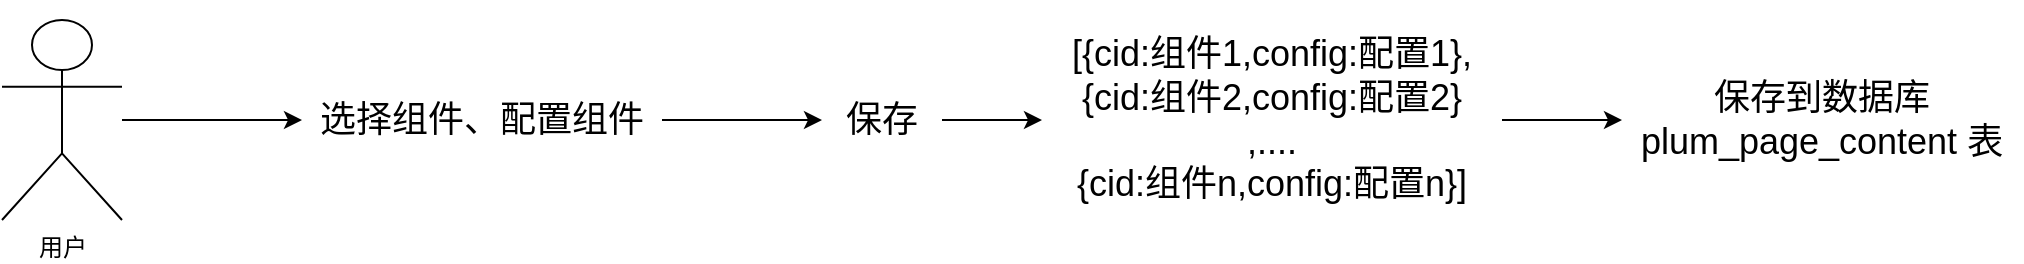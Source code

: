 <mxfile version="13.10.9" type="github">
  <diagram id="tIzCXE4-PxEZl2wt9lBP" name="Page-1">
    <mxGraphModel dx="1422" dy="762" grid="1" gridSize="10" guides="1" tooltips="1" connect="1" arrows="1" fold="1" page="1" pageScale="1" pageWidth="1169" pageHeight="827" math="0" shadow="0">
      <root>
        <mxCell id="0" />
        <mxCell id="1" parent="0" />
        <mxCell id="ZcQAhdeDkrUvlJ8ZgBCD-4" style="edgeStyle=orthogonalEdgeStyle;rounded=0;orthogonalLoop=1;jettySize=auto;html=1;" edge="1" parent="1" source="ZcQAhdeDkrUvlJ8ZgBCD-1" target="ZcQAhdeDkrUvlJ8ZgBCD-2">
          <mxGeometry relative="1" as="geometry" />
        </mxCell>
        <mxCell id="ZcQAhdeDkrUvlJ8ZgBCD-1" value="用户" style="shape=umlActor;verticalLabelPosition=bottom;verticalAlign=top;html=1;outlineConnect=0;" vertex="1" parent="1">
          <mxGeometry x="50" y="240" width="60" height="100" as="geometry" />
        </mxCell>
        <mxCell id="ZcQAhdeDkrUvlJ8ZgBCD-5" style="edgeStyle=orthogonalEdgeStyle;rounded=0;orthogonalLoop=1;jettySize=auto;html=1;" edge="1" parent="1" source="ZcQAhdeDkrUvlJ8ZgBCD-2" target="ZcQAhdeDkrUvlJ8ZgBCD-3">
          <mxGeometry relative="1" as="geometry" />
        </mxCell>
        <mxCell id="ZcQAhdeDkrUvlJ8ZgBCD-2" value="&lt;span style=&quot;font-size: 18px&quot;&gt;选择组件、配置组件&lt;/span&gt;" style="text;html=1;strokeColor=none;fillColor=none;align=center;verticalAlign=middle;whiteSpace=wrap;rounded=0;" vertex="1" parent="1">
          <mxGeometry x="200" y="275" width="180" height="30" as="geometry" />
        </mxCell>
        <mxCell id="ZcQAhdeDkrUvlJ8ZgBCD-8" style="edgeStyle=orthogonalEdgeStyle;rounded=0;orthogonalLoop=1;jettySize=auto;html=1;exitX=1;exitY=0.5;exitDx=0;exitDy=0;entryX=0;entryY=0.5;entryDx=0;entryDy=0;" edge="1" parent="1" source="ZcQAhdeDkrUvlJ8ZgBCD-3" target="ZcQAhdeDkrUvlJ8ZgBCD-7">
          <mxGeometry relative="1" as="geometry" />
        </mxCell>
        <mxCell id="ZcQAhdeDkrUvlJ8ZgBCD-3" value="&lt;span style=&quot;font-size: 18px&quot;&gt;保存&lt;/span&gt;" style="text;html=1;strokeColor=none;fillColor=none;align=center;verticalAlign=middle;whiteSpace=wrap;rounded=0;" vertex="1" parent="1">
          <mxGeometry x="460" y="275" width="60" height="30" as="geometry" />
        </mxCell>
        <mxCell id="ZcQAhdeDkrUvlJ8ZgBCD-10" style="edgeStyle=orthogonalEdgeStyle;rounded=0;orthogonalLoop=1;jettySize=auto;html=1;" edge="1" parent="1" source="ZcQAhdeDkrUvlJ8ZgBCD-7" target="ZcQAhdeDkrUvlJ8ZgBCD-9">
          <mxGeometry relative="1" as="geometry" />
        </mxCell>
        <mxCell id="ZcQAhdeDkrUvlJ8ZgBCD-7" value="&lt;span style=&quot;font-size: 18px&quot;&gt;[{cid:组件1,config:配置1}, &lt;br&gt;{&lt;/span&gt;&lt;span style=&quot;font-size: 18px&quot;&gt;cid:组件2,config:配置2&lt;/span&gt;&lt;span style=&quot;font-size: 18px&quot;&gt;}&lt;br&gt;,....&lt;br&gt;{cid:组件n,config:配置n}]&lt;br&gt;&lt;/span&gt;" style="text;html=1;strokeColor=none;fillColor=none;align=center;verticalAlign=middle;whiteSpace=wrap;rounded=0;" vertex="1" parent="1">
          <mxGeometry x="570" y="230" width="230" height="120" as="geometry" />
        </mxCell>
        <mxCell id="ZcQAhdeDkrUvlJ8ZgBCD-9" value="&lt;span style=&quot;font-size: 18px&quot;&gt;保存到数据库&lt;br&gt;plum_page_content 表&lt;/span&gt;" style="text;html=1;strokeColor=none;fillColor=none;align=center;verticalAlign=middle;whiteSpace=wrap;rounded=0;" vertex="1" parent="1">
          <mxGeometry x="860" y="275" width="200" height="30" as="geometry" />
        </mxCell>
      </root>
    </mxGraphModel>
  </diagram>
</mxfile>
